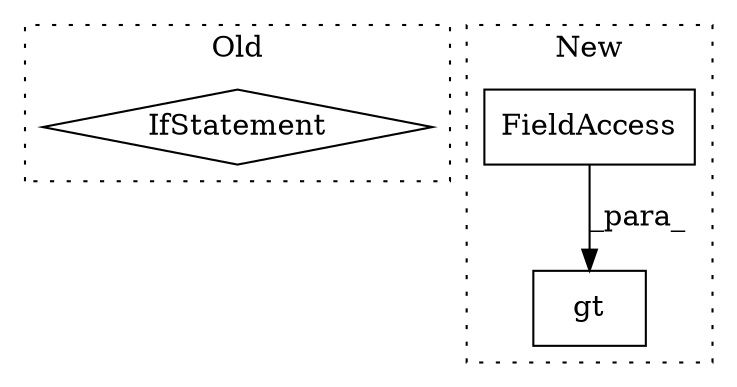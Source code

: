 digraph G {
subgraph cluster0 {
1 [label="IfStatement" a="25" s="2272,2303" l="4,2" shape="diamond"];
label = "Old";
style="dotted";
}
subgraph cluster1 {
2 [label="gt" a="32" s="2593,2614" l="3,1" shape="box"];
3 [label="FieldAccess" a="22" s="2596" l="8" shape="box"];
label = "New";
style="dotted";
}
3 -> 2 [label="_para_"];
}